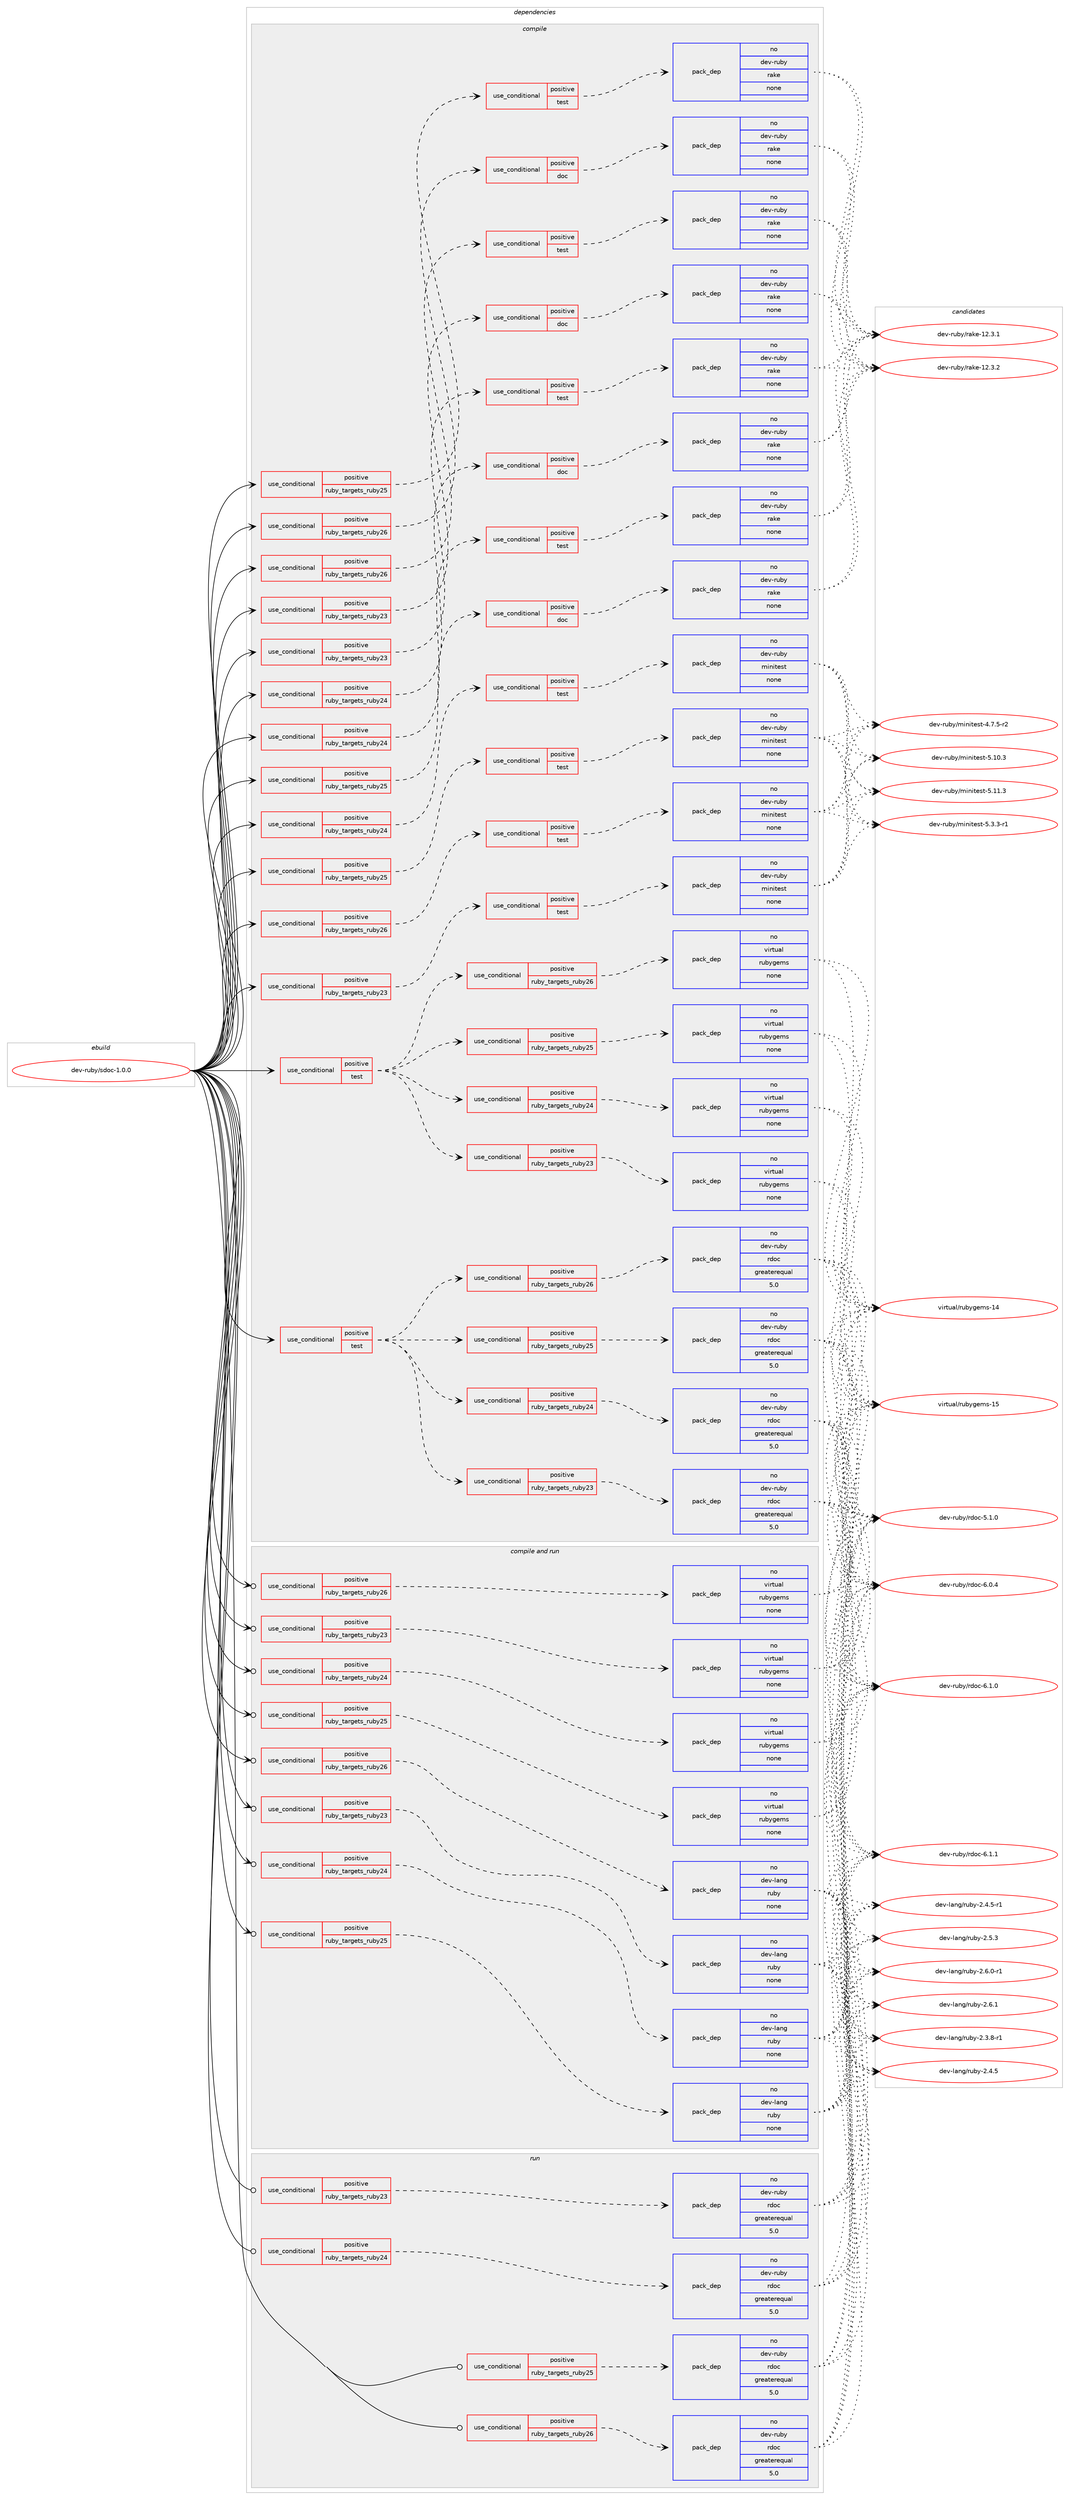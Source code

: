 digraph prolog {

# *************
# Graph options
# *************

newrank=true;
concentrate=true;
compound=true;
graph [rankdir=LR,fontname=Helvetica,fontsize=10,ranksep=1.5];#, ranksep=2.5, nodesep=0.2];
edge  [arrowhead=vee];
node  [fontname=Helvetica,fontsize=10];

# **********
# The ebuild
# **********

subgraph cluster_leftcol {
color=gray;
rank=same;
label=<<i>ebuild</i>>;
id [label="dev-ruby/sdoc-1.0.0", color=red, width=4, href="../dev-ruby/sdoc-1.0.0.svg"];
}

# ****************
# The dependencies
# ****************

subgraph cluster_midcol {
color=gray;
label=<<i>dependencies</i>>;
subgraph cluster_compile {
fillcolor="#eeeeee";
style=filled;
label=<<i>compile</i>>;
subgraph cond417411 {
dependency1527949 [label=<<TABLE BORDER="0" CELLBORDER="1" CELLSPACING="0" CELLPADDING="4"><TR><TD ROWSPAN="3" CELLPADDING="10">use_conditional</TD></TR><TR><TD>positive</TD></TR><TR><TD>ruby_targets_ruby23</TD></TR></TABLE>>, shape=none, color=red];
subgraph cond417412 {
dependency1527950 [label=<<TABLE BORDER="0" CELLBORDER="1" CELLSPACING="0" CELLPADDING="4"><TR><TD ROWSPAN="3" CELLPADDING="10">use_conditional</TD></TR><TR><TD>positive</TD></TR><TR><TD>doc</TD></TR></TABLE>>, shape=none, color=red];
subgraph pack1087032 {
dependency1527951 [label=<<TABLE BORDER="0" CELLBORDER="1" CELLSPACING="0" CELLPADDING="4" WIDTH="220"><TR><TD ROWSPAN="6" CELLPADDING="30">pack_dep</TD></TR><TR><TD WIDTH="110">no</TD></TR><TR><TD>dev-ruby</TD></TR><TR><TD>rake</TD></TR><TR><TD>none</TD></TR><TR><TD></TD></TR></TABLE>>, shape=none, color=blue];
}
dependency1527950:e -> dependency1527951:w [weight=20,style="dashed",arrowhead="vee"];
}
dependency1527949:e -> dependency1527950:w [weight=20,style="dashed",arrowhead="vee"];
}
id:e -> dependency1527949:w [weight=20,style="solid",arrowhead="vee"];
subgraph cond417413 {
dependency1527952 [label=<<TABLE BORDER="0" CELLBORDER="1" CELLSPACING="0" CELLPADDING="4"><TR><TD ROWSPAN="3" CELLPADDING="10">use_conditional</TD></TR><TR><TD>positive</TD></TR><TR><TD>ruby_targets_ruby23</TD></TR></TABLE>>, shape=none, color=red];
subgraph cond417414 {
dependency1527953 [label=<<TABLE BORDER="0" CELLBORDER="1" CELLSPACING="0" CELLPADDING="4"><TR><TD ROWSPAN="3" CELLPADDING="10">use_conditional</TD></TR><TR><TD>positive</TD></TR><TR><TD>test</TD></TR></TABLE>>, shape=none, color=red];
subgraph pack1087033 {
dependency1527954 [label=<<TABLE BORDER="0" CELLBORDER="1" CELLSPACING="0" CELLPADDING="4" WIDTH="220"><TR><TD ROWSPAN="6" CELLPADDING="30">pack_dep</TD></TR><TR><TD WIDTH="110">no</TD></TR><TR><TD>dev-ruby</TD></TR><TR><TD>minitest</TD></TR><TR><TD>none</TD></TR><TR><TD></TD></TR></TABLE>>, shape=none, color=blue];
}
dependency1527953:e -> dependency1527954:w [weight=20,style="dashed",arrowhead="vee"];
}
dependency1527952:e -> dependency1527953:w [weight=20,style="dashed",arrowhead="vee"];
}
id:e -> dependency1527952:w [weight=20,style="solid",arrowhead="vee"];
subgraph cond417415 {
dependency1527955 [label=<<TABLE BORDER="0" CELLBORDER="1" CELLSPACING="0" CELLPADDING="4"><TR><TD ROWSPAN="3" CELLPADDING="10">use_conditional</TD></TR><TR><TD>positive</TD></TR><TR><TD>ruby_targets_ruby23</TD></TR></TABLE>>, shape=none, color=red];
subgraph cond417416 {
dependency1527956 [label=<<TABLE BORDER="0" CELLBORDER="1" CELLSPACING="0" CELLPADDING="4"><TR><TD ROWSPAN="3" CELLPADDING="10">use_conditional</TD></TR><TR><TD>positive</TD></TR><TR><TD>test</TD></TR></TABLE>>, shape=none, color=red];
subgraph pack1087034 {
dependency1527957 [label=<<TABLE BORDER="0" CELLBORDER="1" CELLSPACING="0" CELLPADDING="4" WIDTH="220"><TR><TD ROWSPAN="6" CELLPADDING="30">pack_dep</TD></TR><TR><TD WIDTH="110">no</TD></TR><TR><TD>dev-ruby</TD></TR><TR><TD>rake</TD></TR><TR><TD>none</TD></TR><TR><TD></TD></TR></TABLE>>, shape=none, color=blue];
}
dependency1527956:e -> dependency1527957:w [weight=20,style="dashed",arrowhead="vee"];
}
dependency1527955:e -> dependency1527956:w [weight=20,style="dashed",arrowhead="vee"];
}
id:e -> dependency1527955:w [weight=20,style="solid",arrowhead="vee"];
subgraph cond417417 {
dependency1527958 [label=<<TABLE BORDER="0" CELLBORDER="1" CELLSPACING="0" CELLPADDING="4"><TR><TD ROWSPAN="3" CELLPADDING="10">use_conditional</TD></TR><TR><TD>positive</TD></TR><TR><TD>ruby_targets_ruby24</TD></TR></TABLE>>, shape=none, color=red];
subgraph cond417418 {
dependency1527959 [label=<<TABLE BORDER="0" CELLBORDER="1" CELLSPACING="0" CELLPADDING="4"><TR><TD ROWSPAN="3" CELLPADDING="10">use_conditional</TD></TR><TR><TD>positive</TD></TR><TR><TD>doc</TD></TR></TABLE>>, shape=none, color=red];
subgraph pack1087035 {
dependency1527960 [label=<<TABLE BORDER="0" CELLBORDER="1" CELLSPACING="0" CELLPADDING="4" WIDTH="220"><TR><TD ROWSPAN="6" CELLPADDING="30">pack_dep</TD></TR><TR><TD WIDTH="110">no</TD></TR><TR><TD>dev-ruby</TD></TR><TR><TD>rake</TD></TR><TR><TD>none</TD></TR><TR><TD></TD></TR></TABLE>>, shape=none, color=blue];
}
dependency1527959:e -> dependency1527960:w [weight=20,style="dashed",arrowhead="vee"];
}
dependency1527958:e -> dependency1527959:w [weight=20,style="dashed",arrowhead="vee"];
}
id:e -> dependency1527958:w [weight=20,style="solid",arrowhead="vee"];
subgraph cond417419 {
dependency1527961 [label=<<TABLE BORDER="0" CELLBORDER="1" CELLSPACING="0" CELLPADDING="4"><TR><TD ROWSPAN="3" CELLPADDING="10">use_conditional</TD></TR><TR><TD>positive</TD></TR><TR><TD>ruby_targets_ruby24</TD></TR></TABLE>>, shape=none, color=red];
subgraph cond417420 {
dependency1527962 [label=<<TABLE BORDER="0" CELLBORDER="1" CELLSPACING="0" CELLPADDING="4"><TR><TD ROWSPAN="3" CELLPADDING="10">use_conditional</TD></TR><TR><TD>positive</TD></TR><TR><TD>test</TD></TR></TABLE>>, shape=none, color=red];
subgraph pack1087036 {
dependency1527963 [label=<<TABLE BORDER="0" CELLBORDER="1" CELLSPACING="0" CELLPADDING="4" WIDTH="220"><TR><TD ROWSPAN="6" CELLPADDING="30">pack_dep</TD></TR><TR><TD WIDTH="110">no</TD></TR><TR><TD>dev-ruby</TD></TR><TR><TD>minitest</TD></TR><TR><TD>none</TD></TR><TR><TD></TD></TR></TABLE>>, shape=none, color=blue];
}
dependency1527962:e -> dependency1527963:w [weight=20,style="dashed",arrowhead="vee"];
}
dependency1527961:e -> dependency1527962:w [weight=20,style="dashed",arrowhead="vee"];
}
id:e -> dependency1527961:w [weight=20,style="solid",arrowhead="vee"];
subgraph cond417421 {
dependency1527964 [label=<<TABLE BORDER="0" CELLBORDER="1" CELLSPACING="0" CELLPADDING="4"><TR><TD ROWSPAN="3" CELLPADDING="10">use_conditional</TD></TR><TR><TD>positive</TD></TR><TR><TD>ruby_targets_ruby24</TD></TR></TABLE>>, shape=none, color=red];
subgraph cond417422 {
dependency1527965 [label=<<TABLE BORDER="0" CELLBORDER="1" CELLSPACING="0" CELLPADDING="4"><TR><TD ROWSPAN="3" CELLPADDING="10">use_conditional</TD></TR><TR><TD>positive</TD></TR><TR><TD>test</TD></TR></TABLE>>, shape=none, color=red];
subgraph pack1087037 {
dependency1527966 [label=<<TABLE BORDER="0" CELLBORDER="1" CELLSPACING="0" CELLPADDING="4" WIDTH="220"><TR><TD ROWSPAN="6" CELLPADDING="30">pack_dep</TD></TR><TR><TD WIDTH="110">no</TD></TR><TR><TD>dev-ruby</TD></TR><TR><TD>rake</TD></TR><TR><TD>none</TD></TR><TR><TD></TD></TR></TABLE>>, shape=none, color=blue];
}
dependency1527965:e -> dependency1527966:w [weight=20,style="dashed",arrowhead="vee"];
}
dependency1527964:e -> dependency1527965:w [weight=20,style="dashed",arrowhead="vee"];
}
id:e -> dependency1527964:w [weight=20,style="solid",arrowhead="vee"];
subgraph cond417423 {
dependency1527967 [label=<<TABLE BORDER="0" CELLBORDER="1" CELLSPACING="0" CELLPADDING="4"><TR><TD ROWSPAN="3" CELLPADDING="10">use_conditional</TD></TR><TR><TD>positive</TD></TR><TR><TD>ruby_targets_ruby25</TD></TR></TABLE>>, shape=none, color=red];
subgraph cond417424 {
dependency1527968 [label=<<TABLE BORDER="0" CELLBORDER="1" CELLSPACING="0" CELLPADDING="4"><TR><TD ROWSPAN="3" CELLPADDING="10">use_conditional</TD></TR><TR><TD>positive</TD></TR><TR><TD>doc</TD></TR></TABLE>>, shape=none, color=red];
subgraph pack1087038 {
dependency1527969 [label=<<TABLE BORDER="0" CELLBORDER="1" CELLSPACING="0" CELLPADDING="4" WIDTH="220"><TR><TD ROWSPAN="6" CELLPADDING="30">pack_dep</TD></TR><TR><TD WIDTH="110">no</TD></TR><TR><TD>dev-ruby</TD></TR><TR><TD>rake</TD></TR><TR><TD>none</TD></TR><TR><TD></TD></TR></TABLE>>, shape=none, color=blue];
}
dependency1527968:e -> dependency1527969:w [weight=20,style="dashed",arrowhead="vee"];
}
dependency1527967:e -> dependency1527968:w [weight=20,style="dashed",arrowhead="vee"];
}
id:e -> dependency1527967:w [weight=20,style="solid",arrowhead="vee"];
subgraph cond417425 {
dependency1527970 [label=<<TABLE BORDER="0" CELLBORDER="1" CELLSPACING="0" CELLPADDING="4"><TR><TD ROWSPAN="3" CELLPADDING="10">use_conditional</TD></TR><TR><TD>positive</TD></TR><TR><TD>ruby_targets_ruby25</TD></TR></TABLE>>, shape=none, color=red];
subgraph cond417426 {
dependency1527971 [label=<<TABLE BORDER="0" CELLBORDER="1" CELLSPACING="0" CELLPADDING="4"><TR><TD ROWSPAN="3" CELLPADDING="10">use_conditional</TD></TR><TR><TD>positive</TD></TR><TR><TD>test</TD></TR></TABLE>>, shape=none, color=red];
subgraph pack1087039 {
dependency1527972 [label=<<TABLE BORDER="0" CELLBORDER="1" CELLSPACING="0" CELLPADDING="4" WIDTH="220"><TR><TD ROWSPAN="6" CELLPADDING="30">pack_dep</TD></TR><TR><TD WIDTH="110">no</TD></TR><TR><TD>dev-ruby</TD></TR><TR><TD>minitest</TD></TR><TR><TD>none</TD></TR><TR><TD></TD></TR></TABLE>>, shape=none, color=blue];
}
dependency1527971:e -> dependency1527972:w [weight=20,style="dashed",arrowhead="vee"];
}
dependency1527970:e -> dependency1527971:w [weight=20,style="dashed",arrowhead="vee"];
}
id:e -> dependency1527970:w [weight=20,style="solid",arrowhead="vee"];
subgraph cond417427 {
dependency1527973 [label=<<TABLE BORDER="0" CELLBORDER="1" CELLSPACING="0" CELLPADDING="4"><TR><TD ROWSPAN="3" CELLPADDING="10">use_conditional</TD></TR><TR><TD>positive</TD></TR><TR><TD>ruby_targets_ruby25</TD></TR></TABLE>>, shape=none, color=red];
subgraph cond417428 {
dependency1527974 [label=<<TABLE BORDER="0" CELLBORDER="1" CELLSPACING="0" CELLPADDING="4"><TR><TD ROWSPAN="3" CELLPADDING="10">use_conditional</TD></TR><TR><TD>positive</TD></TR><TR><TD>test</TD></TR></TABLE>>, shape=none, color=red];
subgraph pack1087040 {
dependency1527975 [label=<<TABLE BORDER="0" CELLBORDER="1" CELLSPACING="0" CELLPADDING="4" WIDTH="220"><TR><TD ROWSPAN="6" CELLPADDING="30">pack_dep</TD></TR><TR><TD WIDTH="110">no</TD></TR><TR><TD>dev-ruby</TD></TR><TR><TD>rake</TD></TR><TR><TD>none</TD></TR><TR><TD></TD></TR></TABLE>>, shape=none, color=blue];
}
dependency1527974:e -> dependency1527975:w [weight=20,style="dashed",arrowhead="vee"];
}
dependency1527973:e -> dependency1527974:w [weight=20,style="dashed",arrowhead="vee"];
}
id:e -> dependency1527973:w [weight=20,style="solid",arrowhead="vee"];
subgraph cond417429 {
dependency1527976 [label=<<TABLE BORDER="0" CELLBORDER="1" CELLSPACING="0" CELLPADDING="4"><TR><TD ROWSPAN="3" CELLPADDING="10">use_conditional</TD></TR><TR><TD>positive</TD></TR><TR><TD>ruby_targets_ruby26</TD></TR></TABLE>>, shape=none, color=red];
subgraph cond417430 {
dependency1527977 [label=<<TABLE BORDER="0" CELLBORDER="1" CELLSPACING="0" CELLPADDING="4"><TR><TD ROWSPAN="3" CELLPADDING="10">use_conditional</TD></TR><TR><TD>positive</TD></TR><TR><TD>doc</TD></TR></TABLE>>, shape=none, color=red];
subgraph pack1087041 {
dependency1527978 [label=<<TABLE BORDER="0" CELLBORDER="1" CELLSPACING="0" CELLPADDING="4" WIDTH="220"><TR><TD ROWSPAN="6" CELLPADDING="30">pack_dep</TD></TR><TR><TD WIDTH="110">no</TD></TR><TR><TD>dev-ruby</TD></TR><TR><TD>rake</TD></TR><TR><TD>none</TD></TR><TR><TD></TD></TR></TABLE>>, shape=none, color=blue];
}
dependency1527977:e -> dependency1527978:w [weight=20,style="dashed",arrowhead="vee"];
}
dependency1527976:e -> dependency1527977:w [weight=20,style="dashed",arrowhead="vee"];
}
id:e -> dependency1527976:w [weight=20,style="solid",arrowhead="vee"];
subgraph cond417431 {
dependency1527979 [label=<<TABLE BORDER="0" CELLBORDER="1" CELLSPACING="0" CELLPADDING="4"><TR><TD ROWSPAN="3" CELLPADDING="10">use_conditional</TD></TR><TR><TD>positive</TD></TR><TR><TD>ruby_targets_ruby26</TD></TR></TABLE>>, shape=none, color=red];
subgraph cond417432 {
dependency1527980 [label=<<TABLE BORDER="0" CELLBORDER="1" CELLSPACING="0" CELLPADDING="4"><TR><TD ROWSPAN="3" CELLPADDING="10">use_conditional</TD></TR><TR><TD>positive</TD></TR><TR><TD>test</TD></TR></TABLE>>, shape=none, color=red];
subgraph pack1087042 {
dependency1527981 [label=<<TABLE BORDER="0" CELLBORDER="1" CELLSPACING="0" CELLPADDING="4" WIDTH="220"><TR><TD ROWSPAN="6" CELLPADDING="30">pack_dep</TD></TR><TR><TD WIDTH="110">no</TD></TR><TR><TD>dev-ruby</TD></TR><TR><TD>minitest</TD></TR><TR><TD>none</TD></TR><TR><TD></TD></TR></TABLE>>, shape=none, color=blue];
}
dependency1527980:e -> dependency1527981:w [weight=20,style="dashed",arrowhead="vee"];
}
dependency1527979:e -> dependency1527980:w [weight=20,style="dashed",arrowhead="vee"];
}
id:e -> dependency1527979:w [weight=20,style="solid",arrowhead="vee"];
subgraph cond417433 {
dependency1527982 [label=<<TABLE BORDER="0" CELLBORDER="1" CELLSPACING="0" CELLPADDING="4"><TR><TD ROWSPAN="3" CELLPADDING="10">use_conditional</TD></TR><TR><TD>positive</TD></TR><TR><TD>ruby_targets_ruby26</TD></TR></TABLE>>, shape=none, color=red];
subgraph cond417434 {
dependency1527983 [label=<<TABLE BORDER="0" CELLBORDER="1" CELLSPACING="0" CELLPADDING="4"><TR><TD ROWSPAN="3" CELLPADDING="10">use_conditional</TD></TR><TR><TD>positive</TD></TR><TR><TD>test</TD></TR></TABLE>>, shape=none, color=red];
subgraph pack1087043 {
dependency1527984 [label=<<TABLE BORDER="0" CELLBORDER="1" CELLSPACING="0" CELLPADDING="4" WIDTH="220"><TR><TD ROWSPAN="6" CELLPADDING="30">pack_dep</TD></TR><TR><TD WIDTH="110">no</TD></TR><TR><TD>dev-ruby</TD></TR><TR><TD>rake</TD></TR><TR><TD>none</TD></TR><TR><TD></TD></TR></TABLE>>, shape=none, color=blue];
}
dependency1527983:e -> dependency1527984:w [weight=20,style="dashed",arrowhead="vee"];
}
dependency1527982:e -> dependency1527983:w [weight=20,style="dashed",arrowhead="vee"];
}
id:e -> dependency1527982:w [weight=20,style="solid",arrowhead="vee"];
subgraph cond417435 {
dependency1527985 [label=<<TABLE BORDER="0" CELLBORDER="1" CELLSPACING="0" CELLPADDING="4"><TR><TD ROWSPAN="3" CELLPADDING="10">use_conditional</TD></TR><TR><TD>positive</TD></TR><TR><TD>test</TD></TR></TABLE>>, shape=none, color=red];
subgraph cond417436 {
dependency1527986 [label=<<TABLE BORDER="0" CELLBORDER="1" CELLSPACING="0" CELLPADDING="4"><TR><TD ROWSPAN="3" CELLPADDING="10">use_conditional</TD></TR><TR><TD>positive</TD></TR><TR><TD>ruby_targets_ruby23</TD></TR></TABLE>>, shape=none, color=red];
subgraph pack1087044 {
dependency1527987 [label=<<TABLE BORDER="0" CELLBORDER="1" CELLSPACING="0" CELLPADDING="4" WIDTH="220"><TR><TD ROWSPAN="6" CELLPADDING="30">pack_dep</TD></TR><TR><TD WIDTH="110">no</TD></TR><TR><TD>dev-ruby</TD></TR><TR><TD>rdoc</TD></TR><TR><TD>greaterequal</TD></TR><TR><TD>5.0</TD></TR></TABLE>>, shape=none, color=blue];
}
dependency1527986:e -> dependency1527987:w [weight=20,style="dashed",arrowhead="vee"];
}
dependency1527985:e -> dependency1527986:w [weight=20,style="dashed",arrowhead="vee"];
subgraph cond417437 {
dependency1527988 [label=<<TABLE BORDER="0" CELLBORDER="1" CELLSPACING="0" CELLPADDING="4"><TR><TD ROWSPAN="3" CELLPADDING="10">use_conditional</TD></TR><TR><TD>positive</TD></TR><TR><TD>ruby_targets_ruby24</TD></TR></TABLE>>, shape=none, color=red];
subgraph pack1087045 {
dependency1527989 [label=<<TABLE BORDER="0" CELLBORDER="1" CELLSPACING="0" CELLPADDING="4" WIDTH="220"><TR><TD ROWSPAN="6" CELLPADDING="30">pack_dep</TD></TR><TR><TD WIDTH="110">no</TD></TR><TR><TD>dev-ruby</TD></TR><TR><TD>rdoc</TD></TR><TR><TD>greaterequal</TD></TR><TR><TD>5.0</TD></TR></TABLE>>, shape=none, color=blue];
}
dependency1527988:e -> dependency1527989:w [weight=20,style="dashed",arrowhead="vee"];
}
dependency1527985:e -> dependency1527988:w [weight=20,style="dashed",arrowhead="vee"];
subgraph cond417438 {
dependency1527990 [label=<<TABLE BORDER="0" CELLBORDER="1" CELLSPACING="0" CELLPADDING="4"><TR><TD ROWSPAN="3" CELLPADDING="10">use_conditional</TD></TR><TR><TD>positive</TD></TR><TR><TD>ruby_targets_ruby25</TD></TR></TABLE>>, shape=none, color=red];
subgraph pack1087046 {
dependency1527991 [label=<<TABLE BORDER="0" CELLBORDER="1" CELLSPACING="0" CELLPADDING="4" WIDTH="220"><TR><TD ROWSPAN="6" CELLPADDING="30">pack_dep</TD></TR><TR><TD WIDTH="110">no</TD></TR><TR><TD>dev-ruby</TD></TR><TR><TD>rdoc</TD></TR><TR><TD>greaterequal</TD></TR><TR><TD>5.0</TD></TR></TABLE>>, shape=none, color=blue];
}
dependency1527990:e -> dependency1527991:w [weight=20,style="dashed",arrowhead="vee"];
}
dependency1527985:e -> dependency1527990:w [weight=20,style="dashed",arrowhead="vee"];
subgraph cond417439 {
dependency1527992 [label=<<TABLE BORDER="0" CELLBORDER="1" CELLSPACING="0" CELLPADDING="4"><TR><TD ROWSPAN="3" CELLPADDING="10">use_conditional</TD></TR><TR><TD>positive</TD></TR><TR><TD>ruby_targets_ruby26</TD></TR></TABLE>>, shape=none, color=red];
subgraph pack1087047 {
dependency1527993 [label=<<TABLE BORDER="0" CELLBORDER="1" CELLSPACING="0" CELLPADDING="4" WIDTH="220"><TR><TD ROWSPAN="6" CELLPADDING="30">pack_dep</TD></TR><TR><TD WIDTH="110">no</TD></TR><TR><TD>dev-ruby</TD></TR><TR><TD>rdoc</TD></TR><TR><TD>greaterequal</TD></TR><TR><TD>5.0</TD></TR></TABLE>>, shape=none, color=blue];
}
dependency1527992:e -> dependency1527993:w [weight=20,style="dashed",arrowhead="vee"];
}
dependency1527985:e -> dependency1527992:w [weight=20,style="dashed",arrowhead="vee"];
}
id:e -> dependency1527985:w [weight=20,style="solid",arrowhead="vee"];
subgraph cond417440 {
dependency1527994 [label=<<TABLE BORDER="0" CELLBORDER="1" CELLSPACING="0" CELLPADDING="4"><TR><TD ROWSPAN="3" CELLPADDING="10">use_conditional</TD></TR><TR><TD>positive</TD></TR><TR><TD>test</TD></TR></TABLE>>, shape=none, color=red];
subgraph cond417441 {
dependency1527995 [label=<<TABLE BORDER="0" CELLBORDER="1" CELLSPACING="0" CELLPADDING="4"><TR><TD ROWSPAN="3" CELLPADDING="10">use_conditional</TD></TR><TR><TD>positive</TD></TR><TR><TD>ruby_targets_ruby23</TD></TR></TABLE>>, shape=none, color=red];
subgraph pack1087048 {
dependency1527996 [label=<<TABLE BORDER="0" CELLBORDER="1" CELLSPACING="0" CELLPADDING="4" WIDTH="220"><TR><TD ROWSPAN="6" CELLPADDING="30">pack_dep</TD></TR><TR><TD WIDTH="110">no</TD></TR><TR><TD>virtual</TD></TR><TR><TD>rubygems</TD></TR><TR><TD>none</TD></TR><TR><TD></TD></TR></TABLE>>, shape=none, color=blue];
}
dependency1527995:e -> dependency1527996:w [weight=20,style="dashed",arrowhead="vee"];
}
dependency1527994:e -> dependency1527995:w [weight=20,style="dashed",arrowhead="vee"];
subgraph cond417442 {
dependency1527997 [label=<<TABLE BORDER="0" CELLBORDER="1" CELLSPACING="0" CELLPADDING="4"><TR><TD ROWSPAN="3" CELLPADDING="10">use_conditional</TD></TR><TR><TD>positive</TD></TR><TR><TD>ruby_targets_ruby24</TD></TR></TABLE>>, shape=none, color=red];
subgraph pack1087049 {
dependency1527998 [label=<<TABLE BORDER="0" CELLBORDER="1" CELLSPACING="0" CELLPADDING="4" WIDTH="220"><TR><TD ROWSPAN="6" CELLPADDING="30">pack_dep</TD></TR><TR><TD WIDTH="110">no</TD></TR><TR><TD>virtual</TD></TR><TR><TD>rubygems</TD></TR><TR><TD>none</TD></TR><TR><TD></TD></TR></TABLE>>, shape=none, color=blue];
}
dependency1527997:e -> dependency1527998:w [weight=20,style="dashed",arrowhead="vee"];
}
dependency1527994:e -> dependency1527997:w [weight=20,style="dashed",arrowhead="vee"];
subgraph cond417443 {
dependency1527999 [label=<<TABLE BORDER="0" CELLBORDER="1" CELLSPACING="0" CELLPADDING="4"><TR><TD ROWSPAN="3" CELLPADDING="10">use_conditional</TD></TR><TR><TD>positive</TD></TR><TR><TD>ruby_targets_ruby25</TD></TR></TABLE>>, shape=none, color=red];
subgraph pack1087050 {
dependency1528000 [label=<<TABLE BORDER="0" CELLBORDER="1" CELLSPACING="0" CELLPADDING="4" WIDTH="220"><TR><TD ROWSPAN="6" CELLPADDING="30">pack_dep</TD></TR><TR><TD WIDTH="110">no</TD></TR><TR><TD>virtual</TD></TR><TR><TD>rubygems</TD></TR><TR><TD>none</TD></TR><TR><TD></TD></TR></TABLE>>, shape=none, color=blue];
}
dependency1527999:e -> dependency1528000:w [weight=20,style="dashed",arrowhead="vee"];
}
dependency1527994:e -> dependency1527999:w [weight=20,style="dashed",arrowhead="vee"];
subgraph cond417444 {
dependency1528001 [label=<<TABLE BORDER="0" CELLBORDER="1" CELLSPACING="0" CELLPADDING="4"><TR><TD ROWSPAN="3" CELLPADDING="10">use_conditional</TD></TR><TR><TD>positive</TD></TR><TR><TD>ruby_targets_ruby26</TD></TR></TABLE>>, shape=none, color=red];
subgraph pack1087051 {
dependency1528002 [label=<<TABLE BORDER="0" CELLBORDER="1" CELLSPACING="0" CELLPADDING="4" WIDTH="220"><TR><TD ROWSPAN="6" CELLPADDING="30">pack_dep</TD></TR><TR><TD WIDTH="110">no</TD></TR><TR><TD>virtual</TD></TR><TR><TD>rubygems</TD></TR><TR><TD>none</TD></TR><TR><TD></TD></TR></TABLE>>, shape=none, color=blue];
}
dependency1528001:e -> dependency1528002:w [weight=20,style="dashed",arrowhead="vee"];
}
dependency1527994:e -> dependency1528001:w [weight=20,style="dashed",arrowhead="vee"];
}
id:e -> dependency1527994:w [weight=20,style="solid",arrowhead="vee"];
}
subgraph cluster_compileandrun {
fillcolor="#eeeeee";
style=filled;
label=<<i>compile and run</i>>;
subgraph cond417445 {
dependency1528003 [label=<<TABLE BORDER="0" CELLBORDER="1" CELLSPACING="0" CELLPADDING="4"><TR><TD ROWSPAN="3" CELLPADDING="10">use_conditional</TD></TR><TR><TD>positive</TD></TR><TR><TD>ruby_targets_ruby23</TD></TR></TABLE>>, shape=none, color=red];
subgraph pack1087052 {
dependency1528004 [label=<<TABLE BORDER="0" CELLBORDER="1" CELLSPACING="0" CELLPADDING="4" WIDTH="220"><TR><TD ROWSPAN="6" CELLPADDING="30">pack_dep</TD></TR><TR><TD WIDTH="110">no</TD></TR><TR><TD>dev-lang</TD></TR><TR><TD>ruby</TD></TR><TR><TD>none</TD></TR><TR><TD></TD></TR></TABLE>>, shape=none, color=blue];
}
dependency1528003:e -> dependency1528004:w [weight=20,style="dashed",arrowhead="vee"];
}
id:e -> dependency1528003:w [weight=20,style="solid",arrowhead="odotvee"];
subgraph cond417446 {
dependency1528005 [label=<<TABLE BORDER="0" CELLBORDER="1" CELLSPACING="0" CELLPADDING="4"><TR><TD ROWSPAN="3" CELLPADDING="10">use_conditional</TD></TR><TR><TD>positive</TD></TR><TR><TD>ruby_targets_ruby23</TD></TR></TABLE>>, shape=none, color=red];
subgraph pack1087053 {
dependency1528006 [label=<<TABLE BORDER="0" CELLBORDER="1" CELLSPACING="0" CELLPADDING="4" WIDTH="220"><TR><TD ROWSPAN="6" CELLPADDING="30">pack_dep</TD></TR><TR><TD WIDTH="110">no</TD></TR><TR><TD>virtual</TD></TR><TR><TD>rubygems</TD></TR><TR><TD>none</TD></TR><TR><TD></TD></TR></TABLE>>, shape=none, color=blue];
}
dependency1528005:e -> dependency1528006:w [weight=20,style="dashed",arrowhead="vee"];
}
id:e -> dependency1528005:w [weight=20,style="solid",arrowhead="odotvee"];
subgraph cond417447 {
dependency1528007 [label=<<TABLE BORDER="0" CELLBORDER="1" CELLSPACING="0" CELLPADDING="4"><TR><TD ROWSPAN="3" CELLPADDING="10">use_conditional</TD></TR><TR><TD>positive</TD></TR><TR><TD>ruby_targets_ruby24</TD></TR></TABLE>>, shape=none, color=red];
subgraph pack1087054 {
dependency1528008 [label=<<TABLE BORDER="0" CELLBORDER="1" CELLSPACING="0" CELLPADDING="4" WIDTH="220"><TR><TD ROWSPAN="6" CELLPADDING="30">pack_dep</TD></TR><TR><TD WIDTH="110">no</TD></TR><TR><TD>dev-lang</TD></TR><TR><TD>ruby</TD></TR><TR><TD>none</TD></TR><TR><TD></TD></TR></TABLE>>, shape=none, color=blue];
}
dependency1528007:e -> dependency1528008:w [weight=20,style="dashed",arrowhead="vee"];
}
id:e -> dependency1528007:w [weight=20,style="solid",arrowhead="odotvee"];
subgraph cond417448 {
dependency1528009 [label=<<TABLE BORDER="0" CELLBORDER="1" CELLSPACING="0" CELLPADDING="4"><TR><TD ROWSPAN="3" CELLPADDING="10">use_conditional</TD></TR><TR><TD>positive</TD></TR><TR><TD>ruby_targets_ruby24</TD></TR></TABLE>>, shape=none, color=red];
subgraph pack1087055 {
dependency1528010 [label=<<TABLE BORDER="0" CELLBORDER="1" CELLSPACING="0" CELLPADDING="4" WIDTH="220"><TR><TD ROWSPAN="6" CELLPADDING="30">pack_dep</TD></TR><TR><TD WIDTH="110">no</TD></TR><TR><TD>virtual</TD></TR><TR><TD>rubygems</TD></TR><TR><TD>none</TD></TR><TR><TD></TD></TR></TABLE>>, shape=none, color=blue];
}
dependency1528009:e -> dependency1528010:w [weight=20,style="dashed",arrowhead="vee"];
}
id:e -> dependency1528009:w [weight=20,style="solid",arrowhead="odotvee"];
subgraph cond417449 {
dependency1528011 [label=<<TABLE BORDER="0" CELLBORDER="1" CELLSPACING="0" CELLPADDING="4"><TR><TD ROWSPAN="3" CELLPADDING="10">use_conditional</TD></TR><TR><TD>positive</TD></TR><TR><TD>ruby_targets_ruby25</TD></TR></TABLE>>, shape=none, color=red];
subgraph pack1087056 {
dependency1528012 [label=<<TABLE BORDER="0" CELLBORDER="1" CELLSPACING="0" CELLPADDING="4" WIDTH="220"><TR><TD ROWSPAN="6" CELLPADDING="30">pack_dep</TD></TR><TR><TD WIDTH="110">no</TD></TR><TR><TD>dev-lang</TD></TR><TR><TD>ruby</TD></TR><TR><TD>none</TD></TR><TR><TD></TD></TR></TABLE>>, shape=none, color=blue];
}
dependency1528011:e -> dependency1528012:w [weight=20,style="dashed",arrowhead="vee"];
}
id:e -> dependency1528011:w [weight=20,style="solid",arrowhead="odotvee"];
subgraph cond417450 {
dependency1528013 [label=<<TABLE BORDER="0" CELLBORDER="1" CELLSPACING="0" CELLPADDING="4"><TR><TD ROWSPAN="3" CELLPADDING="10">use_conditional</TD></TR><TR><TD>positive</TD></TR><TR><TD>ruby_targets_ruby25</TD></TR></TABLE>>, shape=none, color=red];
subgraph pack1087057 {
dependency1528014 [label=<<TABLE BORDER="0" CELLBORDER="1" CELLSPACING="0" CELLPADDING="4" WIDTH="220"><TR><TD ROWSPAN="6" CELLPADDING="30">pack_dep</TD></TR><TR><TD WIDTH="110">no</TD></TR><TR><TD>virtual</TD></TR><TR><TD>rubygems</TD></TR><TR><TD>none</TD></TR><TR><TD></TD></TR></TABLE>>, shape=none, color=blue];
}
dependency1528013:e -> dependency1528014:w [weight=20,style="dashed",arrowhead="vee"];
}
id:e -> dependency1528013:w [weight=20,style="solid",arrowhead="odotvee"];
subgraph cond417451 {
dependency1528015 [label=<<TABLE BORDER="0" CELLBORDER="1" CELLSPACING="0" CELLPADDING="4"><TR><TD ROWSPAN="3" CELLPADDING="10">use_conditional</TD></TR><TR><TD>positive</TD></TR><TR><TD>ruby_targets_ruby26</TD></TR></TABLE>>, shape=none, color=red];
subgraph pack1087058 {
dependency1528016 [label=<<TABLE BORDER="0" CELLBORDER="1" CELLSPACING="0" CELLPADDING="4" WIDTH="220"><TR><TD ROWSPAN="6" CELLPADDING="30">pack_dep</TD></TR><TR><TD WIDTH="110">no</TD></TR><TR><TD>dev-lang</TD></TR><TR><TD>ruby</TD></TR><TR><TD>none</TD></TR><TR><TD></TD></TR></TABLE>>, shape=none, color=blue];
}
dependency1528015:e -> dependency1528016:w [weight=20,style="dashed",arrowhead="vee"];
}
id:e -> dependency1528015:w [weight=20,style="solid",arrowhead="odotvee"];
subgraph cond417452 {
dependency1528017 [label=<<TABLE BORDER="0" CELLBORDER="1" CELLSPACING="0" CELLPADDING="4"><TR><TD ROWSPAN="3" CELLPADDING="10">use_conditional</TD></TR><TR><TD>positive</TD></TR><TR><TD>ruby_targets_ruby26</TD></TR></TABLE>>, shape=none, color=red];
subgraph pack1087059 {
dependency1528018 [label=<<TABLE BORDER="0" CELLBORDER="1" CELLSPACING="0" CELLPADDING="4" WIDTH="220"><TR><TD ROWSPAN="6" CELLPADDING="30">pack_dep</TD></TR><TR><TD WIDTH="110">no</TD></TR><TR><TD>virtual</TD></TR><TR><TD>rubygems</TD></TR><TR><TD>none</TD></TR><TR><TD></TD></TR></TABLE>>, shape=none, color=blue];
}
dependency1528017:e -> dependency1528018:w [weight=20,style="dashed",arrowhead="vee"];
}
id:e -> dependency1528017:w [weight=20,style="solid",arrowhead="odotvee"];
}
subgraph cluster_run {
fillcolor="#eeeeee";
style=filled;
label=<<i>run</i>>;
subgraph cond417453 {
dependency1528019 [label=<<TABLE BORDER="0" CELLBORDER="1" CELLSPACING="0" CELLPADDING="4"><TR><TD ROWSPAN="3" CELLPADDING="10">use_conditional</TD></TR><TR><TD>positive</TD></TR><TR><TD>ruby_targets_ruby23</TD></TR></TABLE>>, shape=none, color=red];
subgraph pack1087060 {
dependency1528020 [label=<<TABLE BORDER="0" CELLBORDER="1" CELLSPACING="0" CELLPADDING="4" WIDTH="220"><TR><TD ROWSPAN="6" CELLPADDING="30">pack_dep</TD></TR><TR><TD WIDTH="110">no</TD></TR><TR><TD>dev-ruby</TD></TR><TR><TD>rdoc</TD></TR><TR><TD>greaterequal</TD></TR><TR><TD>5.0</TD></TR></TABLE>>, shape=none, color=blue];
}
dependency1528019:e -> dependency1528020:w [weight=20,style="dashed",arrowhead="vee"];
}
id:e -> dependency1528019:w [weight=20,style="solid",arrowhead="odot"];
subgraph cond417454 {
dependency1528021 [label=<<TABLE BORDER="0" CELLBORDER="1" CELLSPACING="0" CELLPADDING="4"><TR><TD ROWSPAN="3" CELLPADDING="10">use_conditional</TD></TR><TR><TD>positive</TD></TR><TR><TD>ruby_targets_ruby24</TD></TR></TABLE>>, shape=none, color=red];
subgraph pack1087061 {
dependency1528022 [label=<<TABLE BORDER="0" CELLBORDER="1" CELLSPACING="0" CELLPADDING="4" WIDTH="220"><TR><TD ROWSPAN="6" CELLPADDING="30">pack_dep</TD></TR><TR><TD WIDTH="110">no</TD></TR><TR><TD>dev-ruby</TD></TR><TR><TD>rdoc</TD></TR><TR><TD>greaterequal</TD></TR><TR><TD>5.0</TD></TR></TABLE>>, shape=none, color=blue];
}
dependency1528021:e -> dependency1528022:w [weight=20,style="dashed",arrowhead="vee"];
}
id:e -> dependency1528021:w [weight=20,style="solid",arrowhead="odot"];
subgraph cond417455 {
dependency1528023 [label=<<TABLE BORDER="0" CELLBORDER="1" CELLSPACING="0" CELLPADDING="4"><TR><TD ROWSPAN="3" CELLPADDING="10">use_conditional</TD></TR><TR><TD>positive</TD></TR><TR><TD>ruby_targets_ruby25</TD></TR></TABLE>>, shape=none, color=red];
subgraph pack1087062 {
dependency1528024 [label=<<TABLE BORDER="0" CELLBORDER="1" CELLSPACING="0" CELLPADDING="4" WIDTH="220"><TR><TD ROWSPAN="6" CELLPADDING="30">pack_dep</TD></TR><TR><TD WIDTH="110">no</TD></TR><TR><TD>dev-ruby</TD></TR><TR><TD>rdoc</TD></TR><TR><TD>greaterequal</TD></TR><TR><TD>5.0</TD></TR></TABLE>>, shape=none, color=blue];
}
dependency1528023:e -> dependency1528024:w [weight=20,style="dashed",arrowhead="vee"];
}
id:e -> dependency1528023:w [weight=20,style="solid",arrowhead="odot"];
subgraph cond417456 {
dependency1528025 [label=<<TABLE BORDER="0" CELLBORDER="1" CELLSPACING="0" CELLPADDING="4"><TR><TD ROWSPAN="3" CELLPADDING="10">use_conditional</TD></TR><TR><TD>positive</TD></TR><TR><TD>ruby_targets_ruby26</TD></TR></TABLE>>, shape=none, color=red];
subgraph pack1087063 {
dependency1528026 [label=<<TABLE BORDER="0" CELLBORDER="1" CELLSPACING="0" CELLPADDING="4" WIDTH="220"><TR><TD ROWSPAN="6" CELLPADDING="30">pack_dep</TD></TR><TR><TD WIDTH="110">no</TD></TR><TR><TD>dev-ruby</TD></TR><TR><TD>rdoc</TD></TR><TR><TD>greaterequal</TD></TR><TR><TD>5.0</TD></TR></TABLE>>, shape=none, color=blue];
}
dependency1528025:e -> dependency1528026:w [weight=20,style="dashed",arrowhead="vee"];
}
id:e -> dependency1528025:w [weight=20,style="solid",arrowhead="odot"];
}
}

# **************
# The candidates
# **************

subgraph cluster_choices {
rank=same;
color=gray;
label=<<i>candidates</i>>;

subgraph choice1087032 {
color=black;
nodesep=1;
choice1001011184511411798121471149710710145495046514649 [label="dev-ruby/rake-12.3.1", color=red, width=4,href="../dev-ruby/rake-12.3.1.svg"];
choice1001011184511411798121471149710710145495046514650 [label="dev-ruby/rake-12.3.2", color=red, width=4,href="../dev-ruby/rake-12.3.2.svg"];
dependency1527951:e -> choice1001011184511411798121471149710710145495046514649:w [style=dotted,weight="100"];
dependency1527951:e -> choice1001011184511411798121471149710710145495046514650:w [style=dotted,weight="100"];
}
subgraph choice1087033 {
color=black;
nodesep=1;
choice1001011184511411798121471091051101051161011151164552465546534511450 [label="dev-ruby/minitest-4.7.5-r2", color=red, width=4,href="../dev-ruby/minitest-4.7.5-r2.svg"];
choice10010111845114117981214710910511010511610111511645534649484651 [label="dev-ruby/minitest-5.10.3", color=red, width=4,href="../dev-ruby/minitest-5.10.3.svg"];
choice10010111845114117981214710910511010511610111511645534649494651 [label="dev-ruby/minitest-5.11.3", color=red, width=4,href="../dev-ruby/minitest-5.11.3.svg"];
choice1001011184511411798121471091051101051161011151164553465146514511449 [label="dev-ruby/minitest-5.3.3-r1", color=red, width=4,href="../dev-ruby/minitest-5.3.3-r1.svg"];
dependency1527954:e -> choice1001011184511411798121471091051101051161011151164552465546534511450:w [style=dotted,weight="100"];
dependency1527954:e -> choice10010111845114117981214710910511010511610111511645534649484651:w [style=dotted,weight="100"];
dependency1527954:e -> choice10010111845114117981214710910511010511610111511645534649494651:w [style=dotted,weight="100"];
dependency1527954:e -> choice1001011184511411798121471091051101051161011151164553465146514511449:w [style=dotted,weight="100"];
}
subgraph choice1087034 {
color=black;
nodesep=1;
choice1001011184511411798121471149710710145495046514649 [label="dev-ruby/rake-12.3.1", color=red, width=4,href="../dev-ruby/rake-12.3.1.svg"];
choice1001011184511411798121471149710710145495046514650 [label="dev-ruby/rake-12.3.2", color=red, width=4,href="../dev-ruby/rake-12.3.2.svg"];
dependency1527957:e -> choice1001011184511411798121471149710710145495046514649:w [style=dotted,weight="100"];
dependency1527957:e -> choice1001011184511411798121471149710710145495046514650:w [style=dotted,weight="100"];
}
subgraph choice1087035 {
color=black;
nodesep=1;
choice1001011184511411798121471149710710145495046514649 [label="dev-ruby/rake-12.3.1", color=red, width=4,href="../dev-ruby/rake-12.3.1.svg"];
choice1001011184511411798121471149710710145495046514650 [label="dev-ruby/rake-12.3.2", color=red, width=4,href="../dev-ruby/rake-12.3.2.svg"];
dependency1527960:e -> choice1001011184511411798121471149710710145495046514649:w [style=dotted,weight="100"];
dependency1527960:e -> choice1001011184511411798121471149710710145495046514650:w [style=dotted,weight="100"];
}
subgraph choice1087036 {
color=black;
nodesep=1;
choice1001011184511411798121471091051101051161011151164552465546534511450 [label="dev-ruby/minitest-4.7.5-r2", color=red, width=4,href="../dev-ruby/minitest-4.7.5-r2.svg"];
choice10010111845114117981214710910511010511610111511645534649484651 [label="dev-ruby/minitest-5.10.3", color=red, width=4,href="../dev-ruby/minitest-5.10.3.svg"];
choice10010111845114117981214710910511010511610111511645534649494651 [label="dev-ruby/minitest-5.11.3", color=red, width=4,href="../dev-ruby/minitest-5.11.3.svg"];
choice1001011184511411798121471091051101051161011151164553465146514511449 [label="dev-ruby/minitest-5.3.3-r1", color=red, width=4,href="../dev-ruby/minitest-5.3.3-r1.svg"];
dependency1527963:e -> choice1001011184511411798121471091051101051161011151164552465546534511450:w [style=dotted,weight="100"];
dependency1527963:e -> choice10010111845114117981214710910511010511610111511645534649484651:w [style=dotted,weight="100"];
dependency1527963:e -> choice10010111845114117981214710910511010511610111511645534649494651:w [style=dotted,weight="100"];
dependency1527963:e -> choice1001011184511411798121471091051101051161011151164553465146514511449:w [style=dotted,weight="100"];
}
subgraph choice1087037 {
color=black;
nodesep=1;
choice1001011184511411798121471149710710145495046514649 [label="dev-ruby/rake-12.3.1", color=red, width=4,href="../dev-ruby/rake-12.3.1.svg"];
choice1001011184511411798121471149710710145495046514650 [label="dev-ruby/rake-12.3.2", color=red, width=4,href="../dev-ruby/rake-12.3.2.svg"];
dependency1527966:e -> choice1001011184511411798121471149710710145495046514649:w [style=dotted,weight="100"];
dependency1527966:e -> choice1001011184511411798121471149710710145495046514650:w [style=dotted,weight="100"];
}
subgraph choice1087038 {
color=black;
nodesep=1;
choice1001011184511411798121471149710710145495046514649 [label="dev-ruby/rake-12.3.1", color=red, width=4,href="../dev-ruby/rake-12.3.1.svg"];
choice1001011184511411798121471149710710145495046514650 [label="dev-ruby/rake-12.3.2", color=red, width=4,href="../dev-ruby/rake-12.3.2.svg"];
dependency1527969:e -> choice1001011184511411798121471149710710145495046514649:w [style=dotted,weight="100"];
dependency1527969:e -> choice1001011184511411798121471149710710145495046514650:w [style=dotted,weight="100"];
}
subgraph choice1087039 {
color=black;
nodesep=1;
choice1001011184511411798121471091051101051161011151164552465546534511450 [label="dev-ruby/minitest-4.7.5-r2", color=red, width=4,href="../dev-ruby/minitest-4.7.5-r2.svg"];
choice10010111845114117981214710910511010511610111511645534649484651 [label="dev-ruby/minitest-5.10.3", color=red, width=4,href="../dev-ruby/minitest-5.10.3.svg"];
choice10010111845114117981214710910511010511610111511645534649494651 [label="dev-ruby/minitest-5.11.3", color=red, width=4,href="../dev-ruby/minitest-5.11.3.svg"];
choice1001011184511411798121471091051101051161011151164553465146514511449 [label="dev-ruby/minitest-5.3.3-r1", color=red, width=4,href="../dev-ruby/minitest-5.3.3-r1.svg"];
dependency1527972:e -> choice1001011184511411798121471091051101051161011151164552465546534511450:w [style=dotted,weight="100"];
dependency1527972:e -> choice10010111845114117981214710910511010511610111511645534649484651:w [style=dotted,weight="100"];
dependency1527972:e -> choice10010111845114117981214710910511010511610111511645534649494651:w [style=dotted,weight="100"];
dependency1527972:e -> choice1001011184511411798121471091051101051161011151164553465146514511449:w [style=dotted,weight="100"];
}
subgraph choice1087040 {
color=black;
nodesep=1;
choice1001011184511411798121471149710710145495046514649 [label="dev-ruby/rake-12.3.1", color=red, width=4,href="../dev-ruby/rake-12.3.1.svg"];
choice1001011184511411798121471149710710145495046514650 [label="dev-ruby/rake-12.3.2", color=red, width=4,href="../dev-ruby/rake-12.3.2.svg"];
dependency1527975:e -> choice1001011184511411798121471149710710145495046514649:w [style=dotted,weight="100"];
dependency1527975:e -> choice1001011184511411798121471149710710145495046514650:w [style=dotted,weight="100"];
}
subgraph choice1087041 {
color=black;
nodesep=1;
choice1001011184511411798121471149710710145495046514649 [label="dev-ruby/rake-12.3.1", color=red, width=4,href="../dev-ruby/rake-12.3.1.svg"];
choice1001011184511411798121471149710710145495046514650 [label="dev-ruby/rake-12.3.2", color=red, width=4,href="../dev-ruby/rake-12.3.2.svg"];
dependency1527978:e -> choice1001011184511411798121471149710710145495046514649:w [style=dotted,weight="100"];
dependency1527978:e -> choice1001011184511411798121471149710710145495046514650:w [style=dotted,weight="100"];
}
subgraph choice1087042 {
color=black;
nodesep=1;
choice1001011184511411798121471091051101051161011151164552465546534511450 [label="dev-ruby/minitest-4.7.5-r2", color=red, width=4,href="../dev-ruby/minitest-4.7.5-r2.svg"];
choice10010111845114117981214710910511010511610111511645534649484651 [label="dev-ruby/minitest-5.10.3", color=red, width=4,href="../dev-ruby/minitest-5.10.3.svg"];
choice10010111845114117981214710910511010511610111511645534649494651 [label="dev-ruby/minitest-5.11.3", color=red, width=4,href="../dev-ruby/minitest-5.11.3.svg"];
choice1001011184511411798121471091051101051161011151164553465146514511449 [label="dev-ruby/minitest-5.3.3-r1", color=red, width=4,href="../dev-ruby/minitest-5.3.3-r1.svg"];
dependency1527981:e -> choice1001011184511411798121471091051101051161011151164552465546534511450:w [style=dotted,weight="100"];
dependency1527981:e -> choice10010111845114117981214710910511010511610111511645534649484651:w [style=dotted,weight="100"];
dependency1527981:e -> choice10010111845114117981214710910511010511610111511645534649494651:w [style=dotted,weight="100"];
dependency1527981:e -> choice1001011184511411798121471091051101051161011151164553465146514511449:w [style=dotted,weight="100"];
}
subgraph choice1087043 {
color=black;
nodesep=1;
choice1001011184511411798121471149710710145495046514649 [label="dev-ruby/rake-12.3.1", color=red, width=4,href="../dev-ruby/rake-12.3.1.svg"];
choice1001011184511411798121471149710710145495046514650 [label="dev-ruby/rake-12.3.2", color=red, width=4,href="../dev-ruby/rake-12.3.2.svg"];
dependency1527984:e -> choice1001011184511411798121471149710710145495046514649:w [style=dotted,weight="100"];
dependency1527984:e -> choice1001011184511411798121471149710710145495046514650:w [style=dotted,weight="100"];
}
subgraph choice1087044 {
color=black;
nodesep=1;
choice10010111845114117981214711410011199455346494648 [label="dev-ruby/rdoc-5.1.0", color=red, width=4,href="../dev-ruby/rdoc-5.1.0.svg"];
choice10010111845114117981214711410011199455446484652 [label="dev-ruby/rdoc-6.0.4", color=red, width=4,href="../dev-ruby/rdoc-6.0.4.svg"];
choice10010111845114117981214711410011199455446494648 [label="dev-ruby/rdoc-6.1.0", color=red, width=4,href="../dev-ruby/rdoc-6.1.0.svg"];
choice10010111845114117981214711410011199455446494649 [label="dev-ruby/rdoc-6.1.1", color=red, width=4,href="../dev-ruby/rdoc-6.1.1.svg"];
dependency1527987:e -> choice10010111845114117981214711410011199455346494648:w [style=dotted,weight="100"];
dependency1527987:e -> choice10010111845114117981214711410011199455446484652:w [style=dotted,weight="100"];
dependency1527987:e -> choice10010111845114117981214711410011199455446494648:w [style=dotted,weight="100"];
dependency1527987:e -> choice10010111845114117981214711410011199455446494649:w [style=dotted,weight="100"];
}
subgraph choice1087045 {
color=black;
nodesep=1;
choice10010111845114117981214711410011199455346494648 [label="dev-ruby/rdoc-5.1.0", color=red, width=4,href="../dev-ruby/rdoc-5.1.0.svg"];
choice10010111845114117981214711410011199455446484652 [label="dev-ruby/rdoc-6.0.4", color=red, width=4,href="../dev-ruby/rdoc-6.0.4.svg"];
choice10010111845114117981214711410011199455446494648 [label="dev-ruby/rdoc-6.1.0", color=red, width=4,href="../dev-ruby/rdoc-6.1.0.svg"];
choice10010111845114117981214711410011199455446494649 [label="dev-ruby/rdoc-6.1.1", color=red, width=4,href="../dev-ruby/rdoc-6.1.1.svg"];
dependency1527989:e -> choice10010111845114117981214711410011199455346494648:w [style=dotted,weight="100"];
dependency1527989:e -> choice10010111845114117981214711410011199455446484652:w [style=dotted,weight="100"];
dependency1527989:e -> choice10010111845114117981214711410011199455446494648:w [style=dotted,weight="100"];
dependency1527989:e -> choice10010111845114117981214711410011199455446494649:w [style=dotted,weight="100"];
}
subgraph choice1087046 {
color=black;
nodesep=1;
choice10010111845114117981214711410011199455346494648 [label="dev-ruby/rdoc-5.1.0", color=red, width=4,href="../dev-ruby/rdoc-5.1.0.svg"];
choice10010111845114117981214711410011199455446484652 [label="dev-ruby/rdoc-6.0.4", color=red, width=4,href="../dev-ruby/rdoc-6.0.4.svg"];
choice10010111845114117981214711410011199455446494648 [label="dev-ruby/rdoc-6.1.0", color=red, width=4,href="../dev-ruby/rdoc-6.1.0.svg"];
choice10010111845114117981214711410011199455446494649 [label="dev-ruby/rdoc-6.1.1", color=red, width=4,href="../dev-ruby/rdoc-6.1.1.svg"];
dependency1527991:e -> choice10010111845114117981214711410011199455346494648:w [style=dotted,weight="100"];
dependency1527991:e -> choice10010111845114117981214711410011199455446484652:w [style=dotted,weight="100"];
dependency1527991:e -> choice10010111845114117981214711410011199455446494648:w [style=dotted,weight="100"];
dependency1527991:e -> choice10010111845114117981214711410011199455446494649:w [style=dotted,weight="100"];
}
subgraph choice1087047 {
color=black;
nodesep=1;
choice10010111845114117981214711410011199455346494648 [label="dev-ruby/rdoc-5.1.0", color=red, width=4,href="../dev-ruby/rdoc-5.1.0.svg"];
choice10010111845114117981214711410011199455446484652 [label="dev-ruby/rdoc-6.0.4", color=red, width=4,href="../dev-ruby/rdoc-6.0.4.svg"];
choice10010111845114117981214711410011199455446494648 [label="dev-ruby/rdoc-6.1.0", color=red, width=4,href="../dev-ruby/rdoc-6.1.0.svg"];
choice10010111845114117981214711410011199455446494649 [label="dev-ruby/rdoc-6.1.1", color=red, width=4,href="../dev-ruby/rdoc-6.1.1.svg"];
dependency1527993:e -> choice10010111845114117981214711410011199455346494648:w [style=dotted,weight="100"];
dependency1527993:e -> choice10010111845114117981214711410011199455446484652:w [style=dotted,weight="100"];
dependency1527993:e -> choice10010111845114117981214711410011199455446494648:w [style=dotted,weight="100"];
dependency1527993:e -> choice10010111845114117981214711410011199455446494649:w [style=dotted,weight="100"];
}
subgraph choice1087048 {
color=black;
nodesep=1;
choice118105114116117971084711411798121103101109115454952 [label="virtual/rubygems-14", color=red, width=4,href="../virtual/rubygems-14.svg"];
choice118105114116117971084711411798121103101109115454953 [label="virtual/rubygems-15", color=red, width=4,href="../virtual/rubygems-15.svg"];
dependency1527996:e -> choice118105114116117971084711411798121103101109115454952:w [style=dotted,weight="100"];
dependency1527996:e -> choice118105114116117971084711411798121103101109115454953:w [style=dotted,weight="100"];
}
subgraph choice1087049 {
color=black;
nodesep=1;
choice118105114116117971084711411798121103101109115454952 [label="virtual/rubygems-14", color=red, width=4,href="../virtual/rubygems-14.svg"];
choice118105114116117971084711411798121103101109115454953 [label="virtual/rubygems-15", color=red, width=4,href="../virtual/rubygems-15.svg"];
dependency1527998:e -> choice118105114116117971084711411798121103101109115454952:w [style=dotted,weight="100"];
dependency1527998:e -> choice118105114116117971084711411798121103101109115454953:w [style=dotted,weight="100"];
}
subgraph choice1087050 {
color=black;
nodesep=1;
choice118105114116117971084711411798121103101109115454952 [label="virtual/rubygems-14", color=red, width=4,href="../virtual/rubygems-14.svg"];
choice118105114116117971084711411798121103101109115454953 [label="virtual/rubygems-15", color=red, width=4,href="../virtual/rubygems-15.svg"];
dependency1528000:e -> choice118105114116117971084711411798121103101109115454952:w [style=dotted,weight="100"];
dependency1528000:e -> choice118105114116117971084711411798121103101109115454953:w [style=dotted,weight="100"];
}
subgraph choice1087051 {
color=black;
nodesep=1;
choice118105114116117971084711411798121103101109115454952 [label="virtual/rubygems-14", color=red, width=4,href="../virtual/rubygems-14.svg"];
choice118105114116117971084711411798121103101109115454953 [label="virtual/rubygems-15", color=red, width=4,href="../virtual/rubygems-15.svg"];
dependency1528002:e -> choice118105114116117971084711411798121103101109115454952:w [style=dotted,weight="100"];
dependency1528002:e -> choice118105114116117971084711411798121103101109115454953:w [style=dotted,weight="100"];
}
subgraph choice1087052 {
color=black;
nodesep=1;
choice100101118451089711010347114117981214550465146564511449 [label="dev-lang/ruby-2.3.8-r1", color=red, width=4,href="../dev-lang/ruby-2.3.8-r1.svg"];
choice10010111845108971101034711411798121455046524653 [label="dev-lang/ruby-2.4.5", color=red, width=4,href="../dev-lang/ruby-2.4.5.svg"];
choice100101118451089711010347114117981214550465246534511449 [label="dev-lang/ruby-2.4.5-r1", color=red, width=4,href="../dev-lang/ruby-2.4.5-r1.svg"];
choice10010111845108971101034711411798121455046534651 [label="dev-lang/ruby-2.5.3", color=red, width=4,href="../dev-lang/ruby-2.5.3.svg"];
choice100101118451089711010347114117981214550465446484511449 [label="dev-lang/ruby-2.6.0-r1", color=red, width=4,href="../dev-lang/ruby-2.6.0-r1.svg"];
choice10010111845108971101034711411798121455046544649 [label="dev-lang/ruby-2.6.1", color=red, width=4,href="../dev-lang/ruby-2.6.1.svg"];
dependency1528004:e -> choice100101118451089711010347114117981214550465146564511449:w [style=dotted,weight="100"];
dependency1528004:e -> choice10010111845108971101034711411798121455046524653:w [style=dotted,weight="100"];
dependency1528004:e -> choice100101118451089711010347114117981214550465246534511449:w [style=dotted,weight="100"];
dependency1528004:e -> choice10010111845108971101034711411798121455046534651:w [style=dotted,weight="100"];
dependency1528004:e -> choice100101118451089711010347114117981214550465446484511449:w [style=dotted,weight="100"];
dependency1528004:e -> choice10010111845108971101034711411798121455046544649:w [style=dotted,weight="100"];
}
subgraph choice1087053 {
color=black;
nodesep=1;
choice118105114116117971084711411798121103101109115454952 [label="virtual/rubygems-14", color=red, width=4,href="../virtual/rubygems-14.svg"];
choice118105114116117971084711411798121103101109115454953 [label="virtual/rubygems-15", color=red, width=4,href="../virtual/rubygems-15.svg"];
dependency1528006:e -> choice118105114116117971084711411798121103101109115454952:w [style=dotted,weight="100"];
dependency1528006:e -> choice118105114116117971084711411798121103101109115454953:w [style=dotted,weight="100"];
}
subgraph choice1087054 {
color=black;
nodesep=1;
choice100101118451089711010347114117981214550465146564511449 [label="dev-lang/ruby-2.3.8-r1", color=red, width=4,href="../dev-lang/ruby-2.3.8-r1.svg"];
choice10010111845108971101034711411798121455046524653 [label="dev-lang/ruby-2.4.5", color=red, width=4,href="../dev-lang/ruby-2.4.5.svg"];
choice100101118451089711010347114117981214550465246534511449 [label="dev-lang/ruby-2.4.5-r1", color=red, width=4,href="../dev-lang/ruby-2.4.5-r1.svg"];
choice10010111845108971101034711411798121455046534651 [label="dev-lang/ruby-2.5.3", color=red, width=4,href="../dev-lang/ruby-2.5.3.svg"];
choice100101118451089711010347114117981214550465446484511449 [label="dev-lang/ruby-2.6.0-r1", color=red, width=4,href="../dev-lang/ruby-2.6.0-r1.svg"];
choice10010111845108971101034711411798121455046544649 [label="dev-lang/ruby-2.6.1", color=red, width=4,href="../dev-lang/ruby-2.6.1.svg"];
dependency1528008:e -> choice100101118451089711010347114117981214550465146564511449:w [style=dotted,weight="100"];
dependency1528008:e -> choice10010111845108971101034711411798121455046524653:w [style=dotted,weight="100"];
dependency1528008:e -> choice100101118451089711010347114117981214550465246534511449:w [style=dotted,weight="100"];
dependency1528008:e -> choice10010111845108971101034711411798121455046534651:w [style=dotted,weight="100"];
dependency1528008:e -> choice100101118451089711010347114117981214550465446484511449:w [style=dotted,weight="100"];
dependency1528008:e -> choice10010111845108971101034711411798121455046544649:w [style=dotted,weight="100"];
}
subgraph choice1087055 {
color=black;
nodesep=1;
choice118105114116117971084711411798121103101109115454952 [label="virtual/rubygems-14", color=red, width=4,href="../virtual/rubygems-14.svg"];
choice118105114116117971084711411798121103101109115454953 [label="virtual/rubygems-15", color=red, width=4,href="../virtual/rubygems-15.svg"];
dependency1528010:e -> choice118105114116117971084711411798121103101109115454952:w [style=dotted,weight="100"];
dependency1528010:e -> choice118105114116117971084711411798121103101109115454953:w [style=dotted,weight="100"];
}
subgraph choice1087056 {
color=black;
nodesep=1;
choice100101118451089711010347114117981214550465146564511449 [label="dev-lang/ruby-2.3.8-r1", color=red, width=4,href="../dev-lang/ruby-2.3.8-r1.svg"];
choice10010111845108971101034711411798121455046524653 [label="dev-lang/ruby-2.4.5", color=red, width=4,href="../dev-lang/ruby-2.4.5.svg"];
choice100101118451089711010347114117981214550465246534511449 [label="dev-lang/ruby-2.4.5-r1", color=red, width=4,href="../dev-lang/ruby-2.4.5-r1.svg"];
choice10010111845108971101034711411798121455046534651 [label="dev-lang/ruby-2.5.3", color=red, width=4,href="../dev-lang/ruby-2.5.3.svg"];
choice100101118451089711010347114117981214550465446484511449 [label="dev-lang/ruby-2.6.0-r1", color=red, width=4,href="../dev-lang/ruby-2.6.0-r1.svg"];
choice10010111845108971101034711411798121455046544649 [label="dev-lang/ruby-2.6.1", color=red, width=4,href="../dev-lang/ruby-2.6.1.svg"];
dependency1528012:e -> choice100101118451089711010347114117981214550465146564511449:w [style=dotted,weight="100"];
dependency1528012:e -> choice10010111845108971101034711411798121455046524653:w [style=dotted,weight="100"];
dependency1528012:e -> choice100101118451089711010347114117981214550465246534511449:w [style=dotted,weight="100"];
dependency1528012:e -> choice10010111845108971101034711411798121455046534651:w [style=dotted,weight="100"];
dependency1528012:e -> choice100101118451089711010347114117981214550465446484511449:w [style=dotted,weight="100"];
dependency1528012:e -> choice10010111845108971101034711411798121455046544649:w [style=dotted,weight="100"];
}
subgraph choice1087057 {
color=black;
nodesep=1;
choice118105114116117971084711411798121103101109115454952 [label="virtual/rubygems-14", color=red, width=4,href="../virtual/rubygems-14.svg"];
choice118105114116117971084711411798121103101109115454953 [label="virtual/rubygems-15", color=red, width=4,href="../virtual/rubygems-15.svg"];
dependency1528014:e -> choice118105114116117971084711411798121103101109115454952:w [style=dotted,weight="100"];
dependency1528014:e -> choice118105114116117971084711411798121103101109115454953:w [style=dotted,weight="100"];
}
subgraph choice1087058 {
color=black;
nodesep=1;
choice100101118451089711010347114117981214550465146564511449 [label="dev-lang/ruby-2.3.8-r1", color=red, width=4,href="../dev-lang/ruby-2.3.8-r1.svg"];
choice10010111845108971101034711411798121455046524653 [label="dev-lang/ruby-2.4.5", color=red, width=4,href="../dev-lang/ruby-2.4.5.svg"];
choice100101118451089711010347114117981214550465246534511449 [label="dev-lang/ruby-2.4.5-r1", color=red, width=4,href="../dev-lang/ruby-2.4.5-r1.svg"];
choice10010111845108971101034711411798121455046534651 [label="dev-lang/ruby-2.5.3", color=red, width=4,href="../dev-lang/ruby-2.5.3.svg"];
choice100101118451089711010347114117981214550465446484511449 [label="dev-lang/ruby-2.6.0-r1", color=red, width=4,href="../dev-lang/ruby-2.6.0-r1.svg"];
choice10010111845108971101034711411798121455046544649 [label="dev-lang/ruby-2.6.1", color=red, width=4,href="../dev-lang/ruby-2.6.1.svg"];
dependency1528016:e -> choice100101118451089711010347114117981214550465146564511449:w [style=dotted,weight="100"];
dependency1528016:e -> choice10010111845108971101034711411798121455046524653:w [style=dotted,weight="100"];
dependency1528016:e -> choice100101118451089711010347114117981214550465246534511449:w [style=dotted,weight="100"];
dependency1528016:e -> choice10010111845108971101034711411798121455046534651:w [style=dotted,weight="100"];
dependency1528016:e -> choice100101118451089711010347114117981214550465446484511449:w [style=dotted,weight="100"];
dependency1528016:e -> choice10010111845108971101034711411798121455046544649:w [style=dotted,weight="100"];
}
subgraph choice1087059 {
color=black;
nodesep=1;
choice118105114116117971084711411798121103101109115454952 [label="virtual/rubygems-14", color=red, width=4,href="../virtual/rubygems-14.svg"];
choice118105114116117971084711411798121103101109115454953 [label="virtual/rubygems-15", color=red, width=4,href="../virtual/rubygems-15.svg"];
dependency1528018:e -> choice118105114116117971084711411798121103101109115454952:w [style=dotted,weight="100"];
dependency1528018:e -> choice118105114116117971084711411798121103101109115454953:w [style=dotted,weight="100"];
}
subgraph choice1087060 {
color=black;
nodesep=1;
choice10010111845114117981214711410011199455346494648 [label="dev-ruby/rdoc-5.1.0", color=red, width=4,href="../dev-ruby/rdoc-5.1.0.svg"];
choice10010111845114117981214711410011199455446484652 [label="dev-ruby/rdoc-6.0.4", color=red, width=4,href="../dev-ruby/rdoc-6.0.4.svg"];
choice10010111845114117981214711410011199455446494648 [label="dev-ruby/rdoc-6.1.0", color=red, width=4,href="../dev-ruby/rdoc-6.1.0.svg"];
choice10010111845114117981214711410011199455446494649 [label="dev-ruby/rdoc-6.1.1", color=red, width=4,href="../dev-ruby/rdoc-6.1.1.svg"];
dependency1528020:e -> choice10010111845114117981214711410011199455346494648:w [style=dotted,weight="100"];
dependency1528020:e -> choice10010111845114117981214711410011199455446484652:w [style=dotted,weight="100"];
dependency1528020:e -> choice10010111845114117981214711410011199455446494648:w [style=dotted,weight="100"];
dependency1528020:e -> choice10010111845114117981214711410011199455446494649:w [style=dotted,weight="100"];
}
subgraph choice1087061 {
color=black;
nodesep=1;
choice10010111845114117981214711410011199455346494648 [label="dev-ruby/rdoc-5.1.0", color=red, width=4,href="../dev-ruby/rdoc-5.1.0.svg"];
choice10010111845114117981214711410011199455446484652 [label="dev-ruby/rdoc-6.0.4", color=red, width=4,href="../dev-ruby/rdoc-6.0.4.svg"];
choice10010111845114117981214711410011199455446494648 [label="dev-ruby/rdoc-6.1.0", color=red, width=4,href="../dev-ruby/rdoc-6.1.0.svg"];
choice10010111845114117981214711410011199455446494649 [label="dev-ruby/rdoc-6.1.1", color=red, width=4,href="../dev-ruby/rdoc-6.1.1.svg"];
dependency1528022:e -> choice10010111845114117981214711410011199455346494648:w [style=dotted,weight="100"];
dependency1528022:e -> choice10010111845114117981214711410011199455446484652:w [style=dotted,weight="100"];
dependency1528022:e -> choice10010111845114117981214711410011199455446494648:w [style=dotted,weight="100"];
dependency1528022:e -> choice10010111845114117981214711410011199455446494649:w [style=dotted,weight="100"];
}
subgraph choice1087062 {
color=black;
nodesep=1;
choice10010111845114117981214711410011199455346494648 [label="dev-ruby/rdoc-5.1.0", color=red, width=4,href="../dev-ruby/rdoc-5.1.0.svg"];
choice10010111845114117981214711410011199455446484652 [label="dev-ruby/rdoc-6.0.4", color=red, width=4,href="../dev-ruby/rdoc-6.0.4.svg"];
choice10010111845114117981214711410011199455446494648 [label="dev-ruby/rdoc-6.1.0", color=red, width=4,href="../dev-ruby/rdoc-6.1.0.svg"];
choice10010111845114117981214711410011199455446494649 [label="dev-ruby/rdoc-6.1.1", color=red, width=4,href="../dev-ruby/rdoc-6.1.1.svg"];
dependency1528024:e -> choice10010111845114117981214711410011199455346494648:w [style=dotted,weight="100"];
dependency1528024:e -> choice10010111845114117981214711410011199455446484652:w [style=dotted,weight="100"];
dependency1528024:e -> choice10010111845114117981214711410011199455446494648:w [style=dotted,weight="100"];
dependency1528024:e -> choice10010111845114117981214711410011199455446494649:w [style=dotted,weight="100"];
}
subgraph choice1087063 {
color=black;
nodesep=1;
choice10010111845114117981214711410011199455346494648 [label="dev-ruby/rdoc-5.1.0", color=red, width=4,href="../dev-ruby/rdoc-5.1.0.svg"];
choice10010111845114117981214711410011199455446484652 [label="dev-ruby/rdoc-6.0.4", color=red, width=4,href="../dev-ruby/rdoc-6.0.4.svg"];
choice10010111845114117981214711410011199455446494648 [label="dev-ruby/rdoc-6.1.0", color=red, width=4,href="../dev-ruby/rdoc-6.1.0.svg"];
choice10010111845114117981214711410011199455446494649 [label="dev-ruby/rdoc-6.1.1", color=red, width=4,href="../dev-ruby/rdoc-6.1.1.svg"];
dependency1528026:e -> choice10010111845114117981214711410011199455346494648:w [style=dotted,weight="100"];
dependency1528026:e -> choice10010111845114117981214711410011199455446484652:w [style=dotted,weight="100"];
dependency1528026:e -> choice10010111845114117981214711410011199455446494648:w [style=dotted,weight="100"];
dependency1528026:e -> choice10010111845114117981214711410011199455446494649:w [style=dotted,weight="100"];
}
}

}
